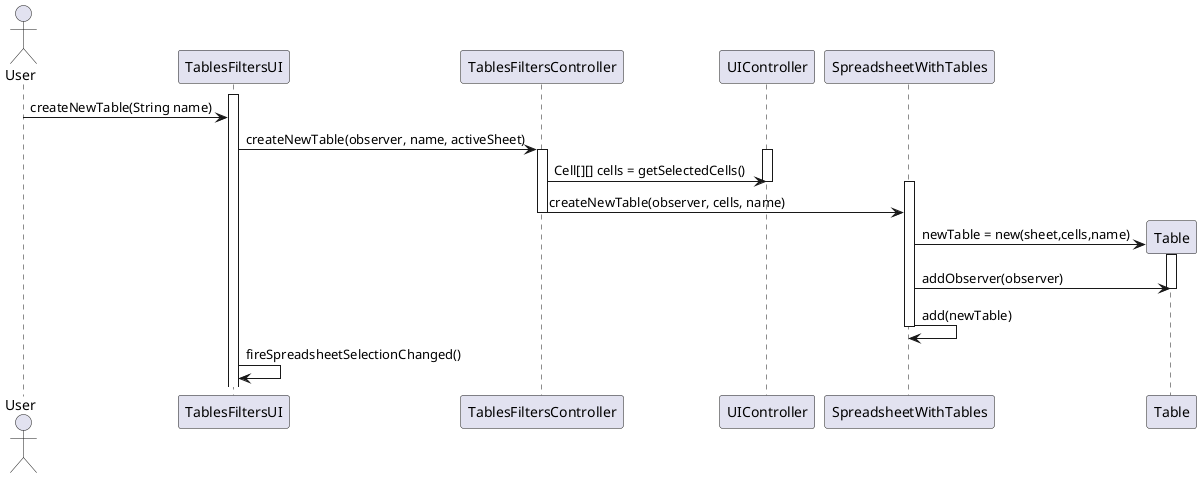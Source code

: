 @startuml doc-files/lang_03.3_create_table_sd.png

actor User
participant "TablesFiltersUI" as UI
participant "TablesFiltersController" as Control
participant "UIController" as UIC
participant "SpreadsheetWithTables" as ss
participant "Table" as table

activate UI
User->UI: createNewTable(String name)
UI->Control: createNewTable(observer, name, activeSheet)

activate Control
activate UIC
Control->UIC: Cell[][] cells = getSelectedCells()
deactivate UIC
activate ss
Control->ss: createNewTable(observer, cells, name)
deactivate Control
create table
ss->table: newTable = new(sheet,cells,name)
activate table
ss->table: addObserver(observer)
deactivate table
ss->ss: add(newTable)
deactivate ss
UI->UI: fireSpreadsheetSelectionChanged()

deactivate Control

@enduml